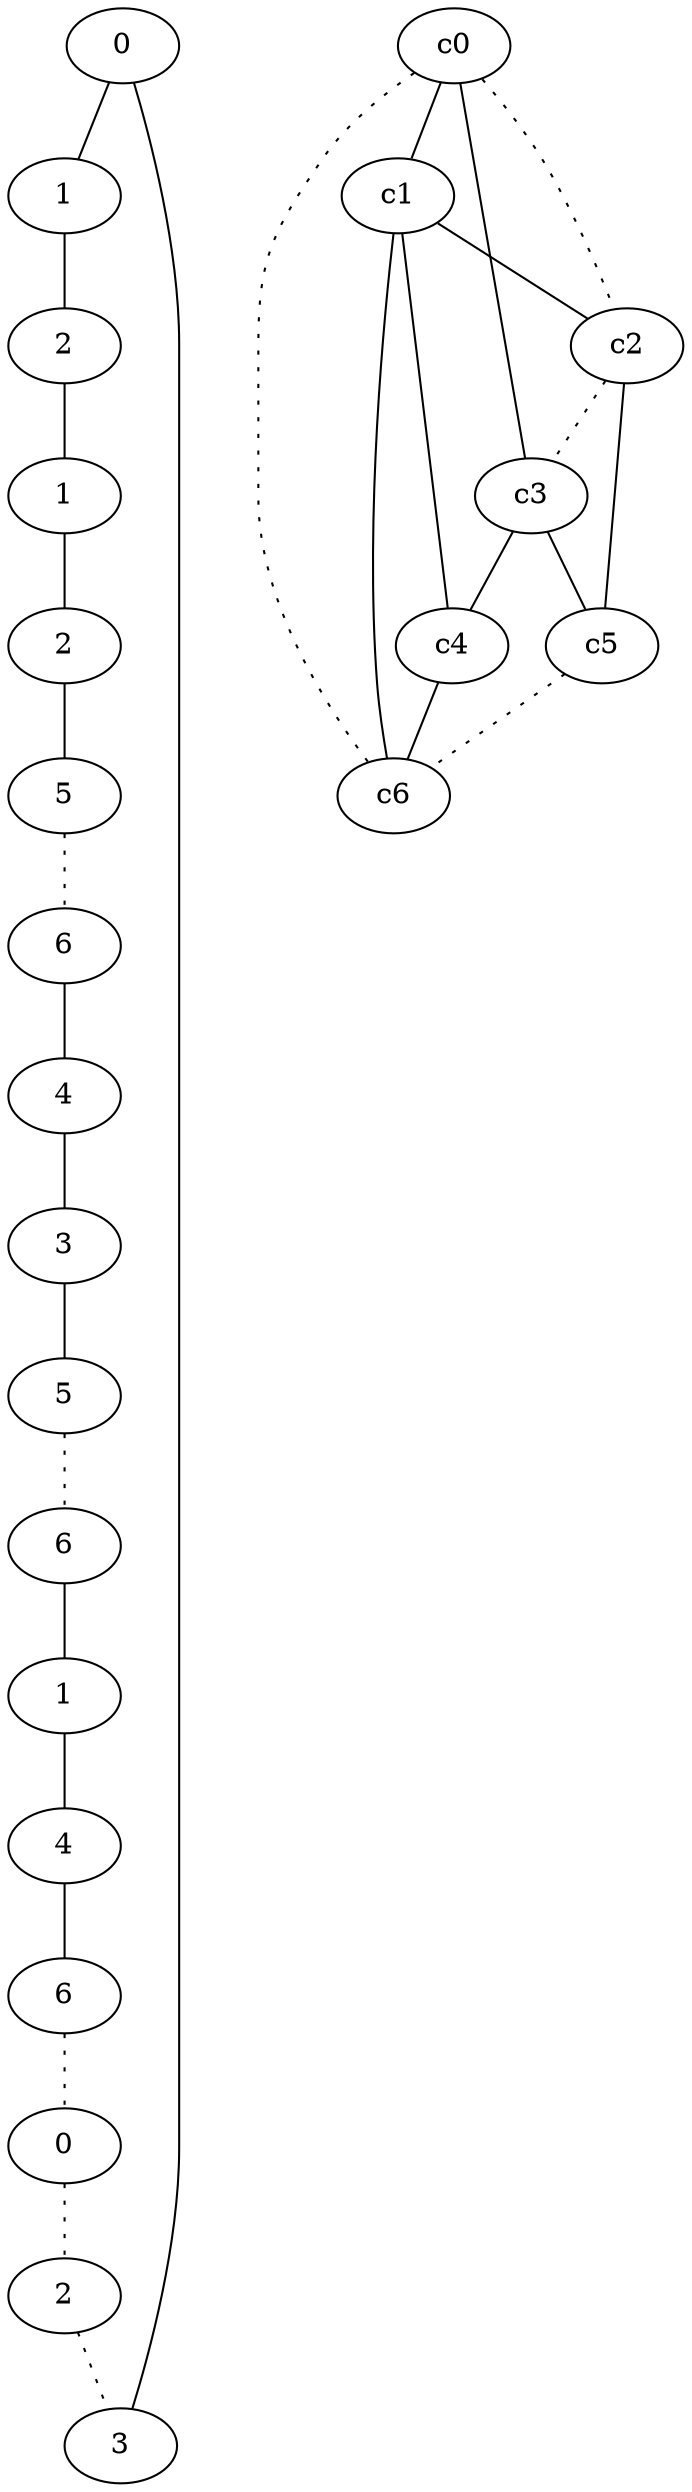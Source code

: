 graph {
a0[label=0];
a1[label=1];
a2[label=2];
a3[label=1];
a4[label=2];
a5[label=5];
a6[label=6];
a7[label=4];
a8[label=3];
a9[label=5];
a10[label=6];
a11[label=1];
a12[label=4];
a13[label=6];
a14[label=0];
a15[label=2];
a16[label=3];
a0 -- a1;
a0 -- a16;
a1 -- a2;
a2 -- a3;
a3 -- a4;
a4 -- a5;
a5 -- a6 [style=dotted];
a6 -- a7;
a7 -- a8;
a8 -- a9;
a9 -- a10 [style=dotted];
a10 -- a11;
a11 -- a12;
a12 -- a13;
a13 -- a14 [style=dotted];
a14 -- a15 [style=dotted];
a15 -- a16 [style=dotted];
c0 -- c1;
c0 -- c2 [style=dotted];
c0 -- c3;
c0 -- c6 [style=dotted];
c1 -- c2;
c1 -- c4;
c1 -- c6;
c2 -- c3 [style=dotted];
c2 -- c5;
c3 -- c4;
c3 -- c5;
c4 -- c6;
c5 -- c6 [style=dotted];
}
